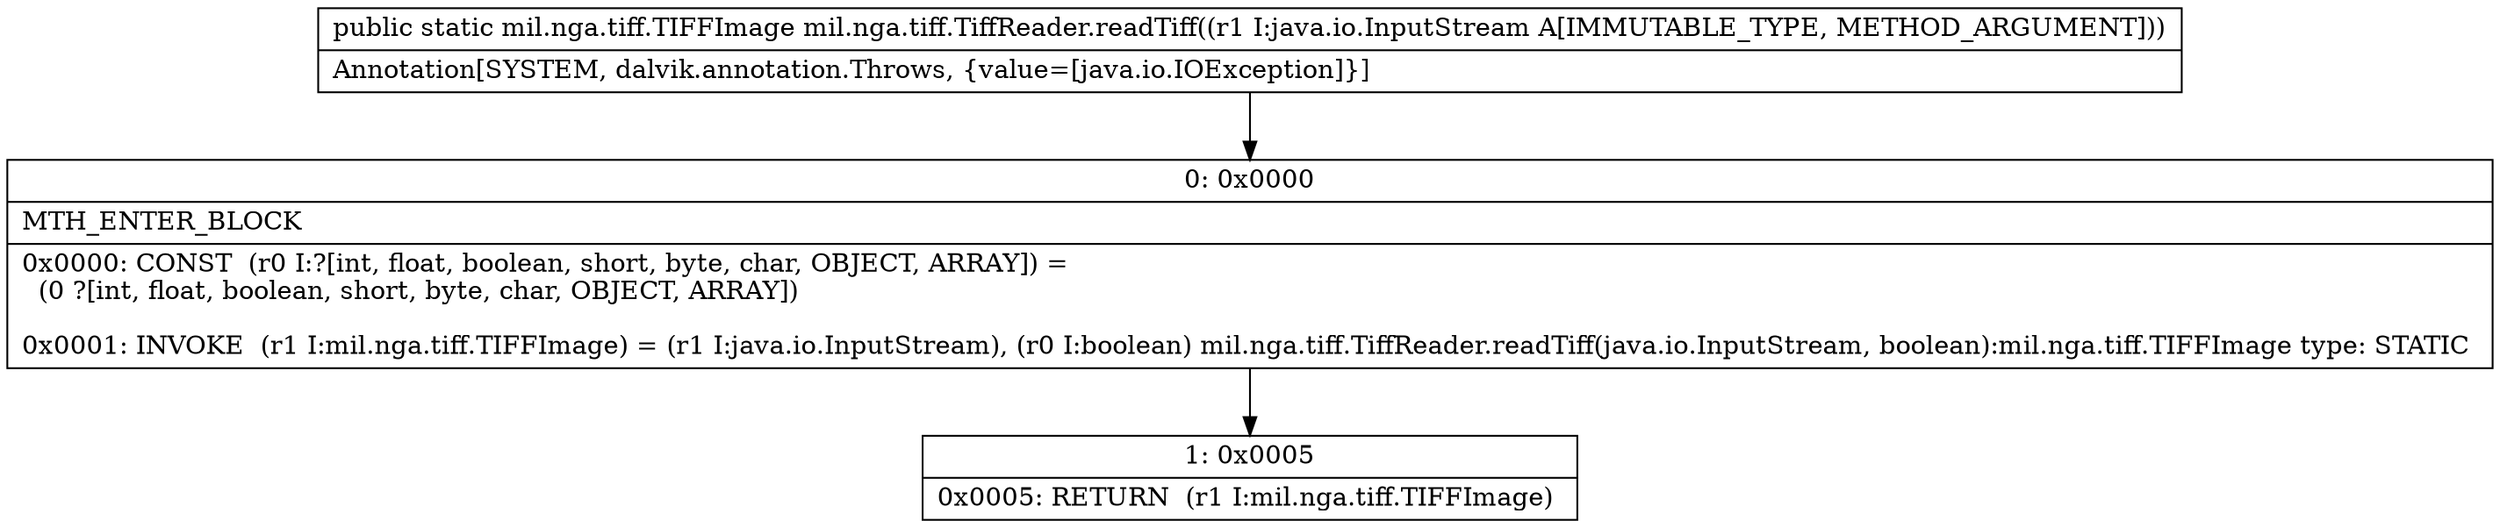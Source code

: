 digraph "CFG formil.nga.tiff.TiffReader.readTiff(Ljava\/io\/InputStream;)Lmil\/nga\/tiff\/TIFFImage;" {
Node_0 [shape=record,label="{0\:\ 0x0000|MTH_ENTER_BLOCK\l|0x0000: CONST  (r0 I:?[int, float, boolean, short, byte, char, OBJECT, ARRAY]) = \l  (0 ?[int, float, boolean, short, byte, char, OBJECT, ARRAY])\l \l0x0001: INVOKE  (r1 I:mil.nga.tiff.TIFFImage) = (r1 I:java.io.InputStream), (r0 I:boolean) mil.nga.tiff.TiffReader.readTiff(java.io.InputStream, boolean):mil.nga.tiff.TIFFImage type: STATIC \l}"];
Node_1 [shape=record,label="{1\:\ 0x0005|0x0005: RETURN  (r1 I:mil.nga.tiff.TIFFImage) \l}"];
MethodNode[shape=record,label="{public static mil.nga.tiff.TIFFImage mil.nga.tiff.TiffReader.readTiff((r1 I:java.io.InputStream A[IMMUTABLE_TYPE, METHOD_ARGUMENT]))  | Annotation[SYSTEM, dalvik.annotation.Throws, \{value=[java.io.IOException]\}]\l}"];
MethodNode -> Node_0;
Node_0 -> Node_1;
}


